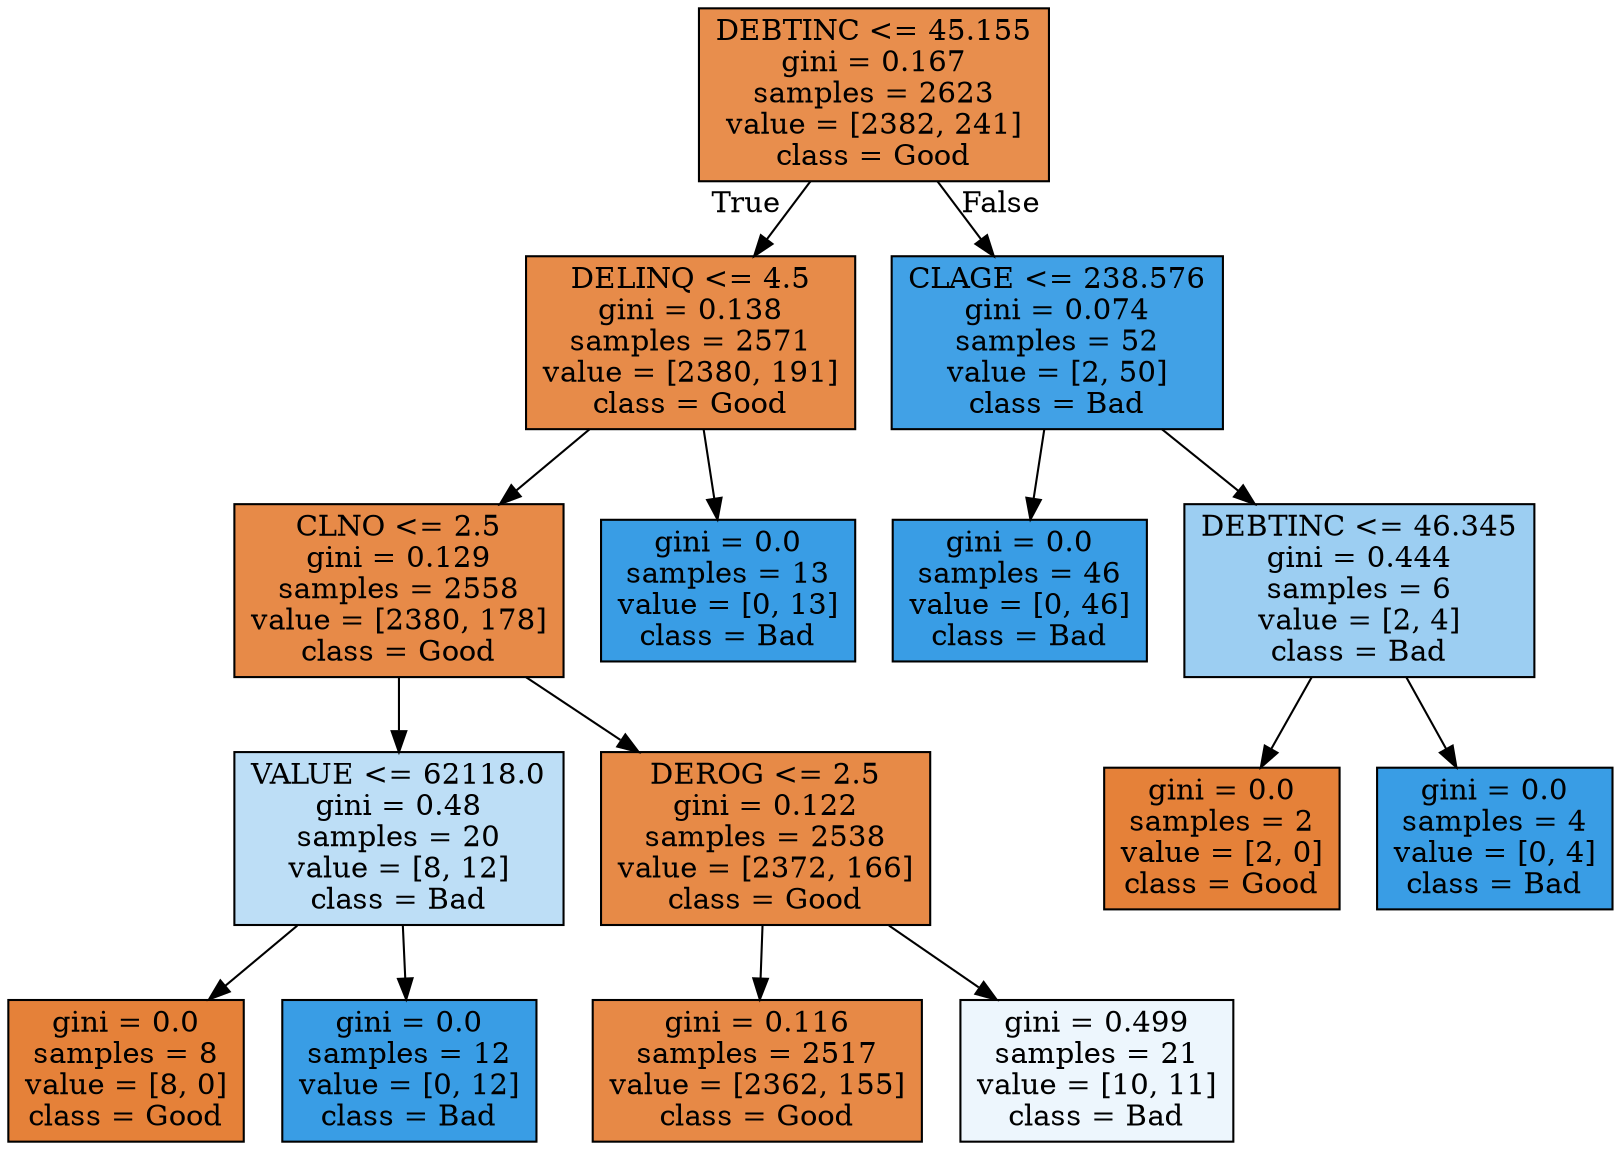 digraph Tree {
node [shape=box, style="filled", color="black"] ;
0 [label="DEBTINC <= 45.155\ngini = 0.167\nsamples = 2623\nvalue = [2382, 241]\nclass = Good", fillcolor="#e88e4d"] ;
1 [label="DELINQ <= 4.5\ngini = 0.138\nsamples = 2571\nvalue = [2380, 191]\nclass = Good", fillcolor="#e78b49"] ;
0 -> 1 [labeldistance=2.5, labelangle=45, headlabel="True"] ;
2 [label="CLNO <= 2.5\ngini = 0.129\nsamples = 2558\nvalue = [2380, 178]\nclass = Good", fillcolor="#e78a48"] ;
1 -> 2 ;
3 [label="VALUE <= 62118.0\ngini = 0.48\nsamples = 20\nvalue = [8, 12]\nclass = Bad", fillcolor="#bddef6"] ;
2 -> 3 ;
4 [label="gini = 0.0\nsamples = 8\nvalue = [8, 0]\nclass = Good", fillcolor="#e58139"] ;
3 -> 4 ;
5 [label="gini = 0.0\nsamples = 12\nvalue = [0, 12]\nclass = Bad", fillcolor="#399de5"] ;
3 -> 5 ;
6 [label="DEROG <= 2.5\ngini = 0.122\nsamples = 2538\nvalue = [2372, 166]\nclass = Good", fillcolor="#e78a47"] ;
2 -> 6 ;
7 [label="gini = 0.116\nsamples = 2517\nvalue = [2362, 155]\nclass = Good", fillcolor="#e78946"] ;
6 -> 7 ;
8 [label="gini = 0.499\nsamples = 21\nvalue = [10, 11]\nclass = Bad", fillcolor="#edf6fd"] ;
6 -> 8 ;
9 [label="gini = 0.0\nsamples = 13\nvalue = [0, 13]\nclass = Bad", fillcolor="#399de5"] ;
1 -> 9 ;
10 [label="CLAGE <= 238.576\ngini = 0.074\nsamples = 52\nvalue = [2, 50]\nclass = Bad", fillcolor="#41a1e6"] ;
0 -> 10 [labeldistance=2.5, labelangle=-45, headlabel="False"] ;
11 [label="gini = 0.0\nsamples = 46\nvalue = [0, 46]\nclass = Bad", fillcolor="#399de5"] ;
10 -> 11 ;
12 [label="DEBTINC <= 46.345\ngini = 0.444\nsamples = 6\nvalue = [2, 4]\nclass = Bad", fillcolor="#9ccef2"] ;
10 -> 12 ;
13 [label="gini = 0.0\nsamples = 2\nvalue = [2, 0]\nclass = Good", fillcolor="#e58139"] ;
12 -> 13 ;
14 [label="gini = 0.0\nsamples = 4\nvalue = [0, 4]\nclass = Bad", fillcolor="#399de5"] ;
12 -> 14 ;
}